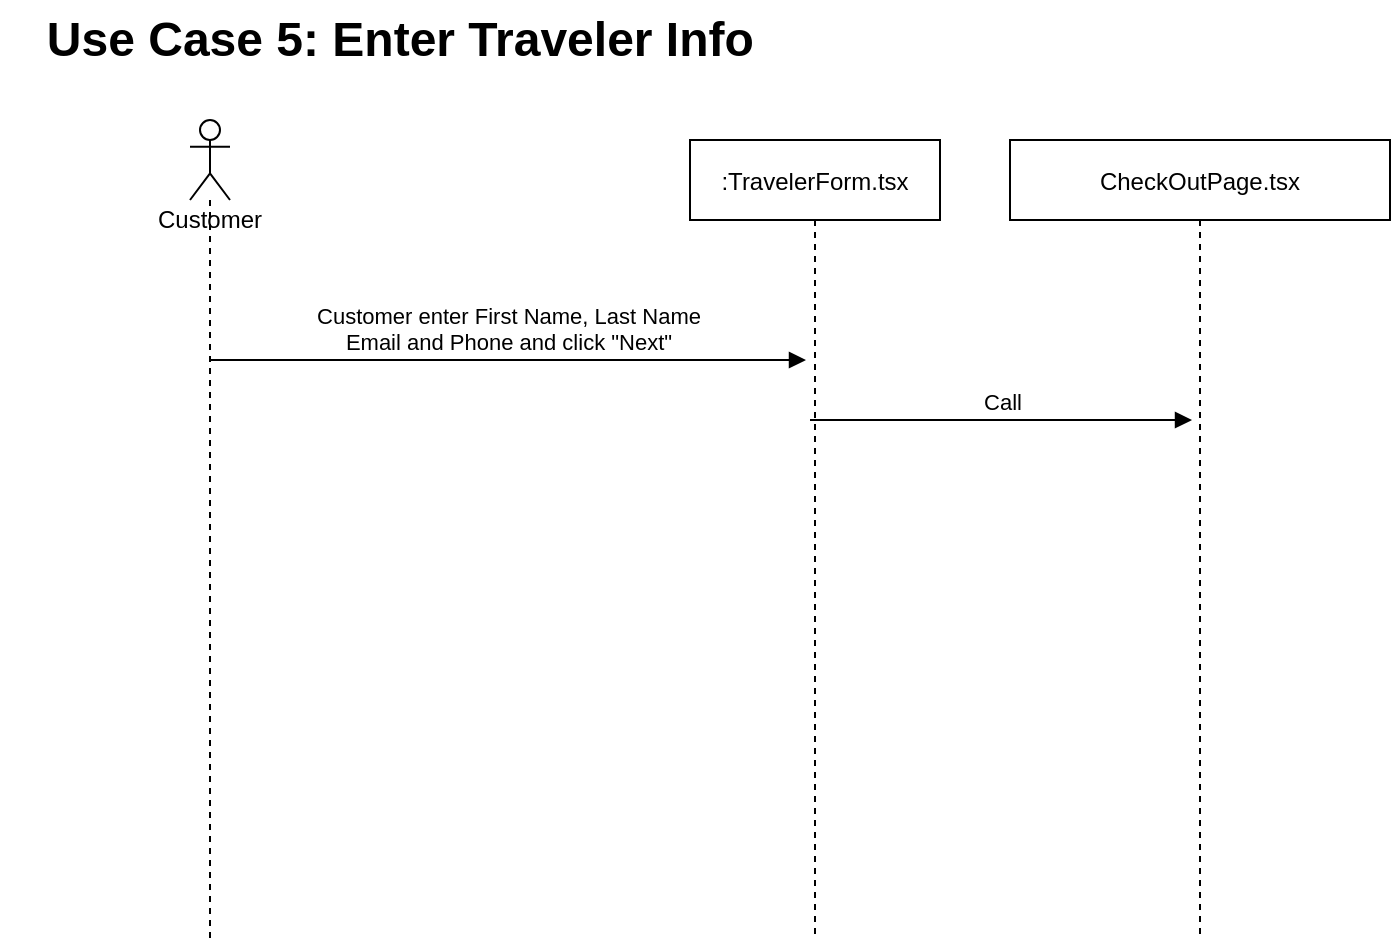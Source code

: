 <mxfile version="15.0.2" type="device"><diagram id="PV3C0PC6fTvIG_4LXUXc" name="Page-1"><mxGraphModel dx="1662" dy="705" grid="1" gridSize="10" guides="1" tooltips="1" connect="1" arrows="1" fold="1" page="1" pageScale="1" pageWidth="1700" pageHeight="1100" math="0" shadow="0"><root><mxCell id="0"/><mxCell id="1" parent="0"/><mxCell id="CKloSBj4gqTAK-sZH1uV-1" value=":TravelerForm.tsx" style="shape=umlLifeline;perimeter=lifelinePerimeter;container=1;collapsible=0;recursiveResize=0;rounded=0;shadow=0;strokeWidth=1;" vertex="1" parent="1"><mxGeometry x="345" y="80" width="125" height="400" as="geometry"/></mxCell><mxCell id="CKloSBj4gqTAK-sZH1uV-2" value="Call" style="html=1;verticalAlign=bottom;endArrow=block;entryX=0.479;entryY=0.35;entryDx=0;entryDy=0;entryPerimeter=0;" edge="1" parent="CKloSBj4gqTAK-sZH1uV-1" target="CKloSBj4gqTAK-sZH1uV-6"><mxGeometry width="80" relative="1" as="geometry"><mxPoint x="60" y="140" as="sourcePoint"/><mxPoint x="140" y="140" as="targetPoint"/></mxGeometry></mxCell><mxCell id="CKloSBj4gqTAK-sZH1uV-3" value="Customer" style="shape=umlLifeline;participant=umlActor;perimeter=lifelinePerimeter;whiteSpace=wrap;html=1;container=1;collapsible=0;recursiveResize=0;verticalAlign=top;spacingTop=36;outlineConnect=0;" vertex="1" parent="1"><mxGeometry x="95" y="70" width="20" height="410" as="geometry"/></mxCell><mxCell id="CKloSBj4gqTAK-sZH1uV-4" value="Customer enter First Name, Last Name &lt;br&gt;Email and Phone and click &quot;Next&quot;" style="html=1;verticalAlign=bottom;endArrow=block;entryX=0.464;entryY=0.275;entryDx=0;entryDy=0;entryPerimeter=0;" edge="1" parent="CKloSBj4gqTAK-sZH1uV-3" target="CKloSBj4gqTAK-sZH1uV-1"><mxGeometry width="80" relative="1" as="geometry"><mxPoint x="10" y="120" as="sourcePoint"/><mxPoint x="90" y="120" as="targetPoint"/></mxGeometry></mxCell><mxCell id="CKloSBj4gqTAK-sZH1uV-5" value="Use Case 5: Enter Traveler Info&amp;nbsp;" style="text;strokeColor=none;fillColor=none;html=1;fontSize=24;fontStyle=1;verticalAlign=middle;align=center;" vertex="1" parent="1"><mxGeometry y="10" width="405" height="40" as="geometry"/></mxCell><mxCell id="CKloSBj4gqTAK-sZH1uV-6" value="CheckOutPage.tsx" style="shape=umlLifeline;perimeter=lifelinePerimeter;container=1;collapsible=0;recursiveResize=0;rounded=0;shadow=0;strokeWidth=1;" vertex="1" parent="1"><mxGeometry x="505" y="80" width="190" height="400" as="geometry"/></mxCell></root></mxGraphModel></diagram></mxfile>